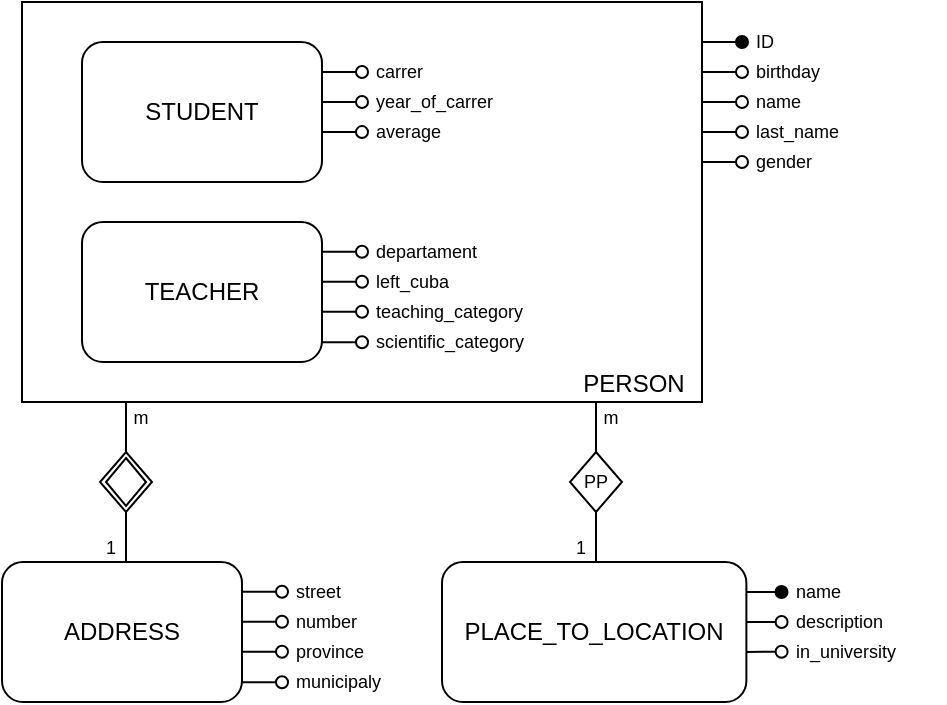 <mxfile version="15.8.7" type="device" pages="3"><diagram id="uFXQQzfU8AIH6Ycmhag1" name="DER"><mxGraphModel dx="676" dy="421" grid="1" gridSize="1" guides="1" tooltips="1" connect="1" arrows="1" fold="1" page="1" pageScale="1" pageWidth="850" pageHeight="1100" math="0" shadow="0"><root><mxCell id="0"/><mxCell id="1" parent="0"/><mxCell id="n5v5q2490240LerTY95R-4" value="PERSON&amp;nbsp;&amp;nbsp;" style="rounded=0;whiteSpace=wrap;html=1;verticalAlign=bottom;align=right;" vertex="1" parent="1"><mxGeometry x="260" y="120" width="340" height="200" as="geometry"/></mxCell><mxCell id="n5v5q2490240LerTY95R-32" value="" style="group;" vertex="1" connectable="0" parent="1"><mxGeometry x="290" y="230" width="205" height="70" as="geometry"/></mxCell><mxCell id="n5v5q2490240LerTY95R-17" value="" style="group;" vertex="1" connectable="0" parent="n5v5q2490240LerTY95R-32"><mxGeometry width="140" height="70" as="geometry"/></mxCell><mxCell id="n5v5q2490240LerTY95R-3" value="TEACHER" style="rounded=1;whiteSpace=wrap;html=1;verticalAlign=middle;align=center;" vertex="1" parent="n5v5q2490240LerTY95R-17"><mxGeometry width="120" height="70" as="geometry"/></mxCell><mxCell id="n5v5q2490240LerTY95R-10" style="edgeStyle=orthogonalEdgeStyle;rounded=0;orthogonalLoop=1;jettySize=auto;html=1;exitX=1;exitY=0.25;exitDx=0;exitDy=0;endArrow=oval;endFill=0;" edge="1" parent="n5v5q2490240LerTY95R-17"><mxGeometry relative="1" as="geometry"><mxPoint x="140" y="14.891" as="targetPoint"/><mxPoint x="120" y="14.91" as="sourcePoint"/><Array as="points"><mxPoint x="120" y="15"/><mxPoint x="120" y="15"/></Array></mxGeometry></mxCell><mxCell id="n5v5q2490240LerTY95R-11" style="edgeStyle=orthogonalEdgeStyle;rounded=0;orthogonalLoop=1;jettySize=auto;html=1;exitX=1;exitY=0.5;exitDx=0;exitDy=0;endArrow=oval;endFill=0;" edge="1" parent="n5v5q2490240LerTY95R-17"><mxGeometry relative="1" as="geometry"><mxPoint x="140" y="29.842" as="targetPoint"/><mxPoint x="120" y="29.91" as="sourcePoint"/></mxGeometry></mxCell><mxCell id="n5v5q2490240LerTY95R-12" style="edgeStyle=orthogonalEdgeStyle;rounded=0;orthogonalLoop=1;jettySize=auto;html=1;exitX=1;exitY=0.75;exitDx=0;exitDy=0;endArrow=oval;endFill=0;" edge="1" parent="n5v5q2490240LerTY95R-17"><mxGeometry relative="1" as="geometry"><mxPoint x="140" y="44.988" as="targetPoint"/><mxPoint x="120" y="44.91" as="sourcePoint"/></mxGeometry></mxCell><mxCell id="n5v5q2490240LerTY95R-13" style="edgeStyle=orthogonalEdgeStyle;rounded=0;orthogonalLoop=1;jettySize=auto;html=1;exitX=1;exitY=0.5;exitDx=0;exitDy=0;endArrow=oval;endFill=0;" edge="1" parent="n5v5q2490240LerTY95R-17"><mxGeometry relative="1" as="geometry"><mxPoint x="140" y="60.002" as="targetPoint"/><mxPoint x="120" y="60.07" as="sourcePoint"/></mxGeometry></mxCell><mxCell id="n5v5q2490240LerTY95R-31" value="" style="group;" vertex="1" connectable="0" parent="n5v5q2490240LerTY95R-32"><mxGeometry x="145" y="10" width="60" height="60" as="geometry"/></mxCell><mxCell id="n5v5q2490240LerTY95R-23" value="departament" style="text;html=1;align=left;verticalAlign=middle;whiteSpace=wrap;rounded=0;fontSize=9;" vertex="1" parent="n5v5q2490240LerTY95R-31"><mxGeometry width="60" height="10" as="geometry"/></mxCell><mxCell id="n5v5q2490240LerTY95R-24" value="teaching_category" style="text;html=1;align=left;verticalAlign=middle;whiteSpace=wrap;rounded=0;fontSize=9;" vertex="1" parent="n5v5q2490240LerTY95R-31"><mxGeometry y="30" width="60" height="10" as="geometry"/></mxCell><mxCell id="n5v5q2490240LerTY95R-25" value="left_cuba" style="text;html=1;align=left;verticalAlign=middle;whiteSpace=wrap;rounded=0;fontSize=9;" vertex="1" parent="n5v5q2490240LerTY95R-31"><mxGeometry y="10" width="60" height="20" as="geometry"/></mxCell><mxCell id="n5v5q2490240LerTY95R-26" value="scientific_category" style="text;html=1;align=left;verticalAlign=middle;whiteSpace=wrap;rounded=0;fontSize=9;" vertex="1" parent="n5v5q2490240LerTY95R-31"><mxGeometry y="40" width="60" height="20" as="geometry"/></mxCell><mxCell id="n5v5q2490240LerTY95R-34" value="" style="group;" vertex="1" connectable="0" parent="1"><mxGeometry x="290" y="140" width="205" height="70" as="geometry"/></mxCell><mxCell id="n5v5q2490240LerTY95R-18" value="" style="group;" vertex="1" connectable="0" parent="n5v5q2490240LerTY95R-34"><mxGeometry width="140" height="70" as="geometry"/></mxCell><mxCell id="n5v5q2490240LerTY95R-2" value="STUDENT" style="rounded=1;whiteSpace=wrap;html=1;align=center;verticalAlign=middle;" vertex="1" parent="n5v5q2490240LerTY95R-18"><mxGeometry width="120" height="70" as="geometry"/></mxCell><mxCell id="n5v5q2490240LerTY95R-14" style="edgeStyle=orthogonalEdgeStyle;rounded=0;orthogonalLoop=1;jettySize=auto;html=1;exitX=1;exitY=0.25;exitDx=0;exitDy=0;endArrow=oval;endFill=0;" edge="1" parent="n5v5q2490240LerTY95R-18"><mxGeometry relative="1" as="geometry"><mxPoint x="140" y="14.941" as="targetPoint"/><mxPoint x="120" y="14.96" as="sourcePoint"/><Array as="points"><mxPoint x="140" y="14.96"/><mxPoint x="140" y="14.96"/></Array></mxGeometry></mxCell><mxCell id="n5v5q2490240LerTY95R-15" style="edgeStyle=orthogonalEdgeStyle;rounded=0;orthogonalLoop=1;jettySize=auto;html=1;exitX=1;exitY=0.5;exitDx=0;exitDy=0;endArrow=oval;endFill=0;" edge="1" parent="n5v5q2490240LerTY95R-18"><mxGeometry relative="1" as="geometry"><mxPoint x="140" y="29.892" as="targetPoint"/><mxPoint x="120" y="29.96" as="sourcePoint"/></mxGeometry></mxCell><mxCell id="n5v5q2490240LerTY95R-16" style="edgeStyle=orthogonalEdgeStyle;rounded=0;orthogonalLoop=1;jettySize=auto;html=1;exitX=1;exitY=0.75;exitDx=0;exitDy=0;endArrow=oval;endFill=0;" edge="1" parent="n5v5q2490240LerTY95R-18"><mxGeometry relative="1" as="geometry"><mxPoint x="140" y="45.038" as="targetPoint"/><mxPoint x="120" y="44.96" as="sourcePoint"/></mxGeometry></mxCell><mxCell id="n5v5q2490240LerTY95R-33" value="" style="group;" vertex="1" connectable="0" parent="n5v5q2490240LerTY95R-34"><mxGeometry x="145" y="10" width="60" height="40" as="geometry"/></mxCell><mxCell id="n5v5q2490240LerTY95R-20" value="carrer" style="text;html=1;align=left;verticalAlign=middle;whiteSpace=wrap;rounded=0;fontSize=9;" vertex="1" parent="n5v5q2490240LerTY95R-33"><mxGeometry width="60" height="10" as="geometry"/></mxCell><mxCell id="n5v5q2490240LerTY95R-27" value="average" style="text;html=1;align=left;verticalAlign=middle;whiteSpace=wrap;rounded=0;fontSize=9;" vertex="1" parent="n5v5q2490240LerTY95R-33"><mxGeometry y="30" width="60" height="10" as="geometry"/></mxCell><mxCell id="n5v5q2490240LerTY95R-28" value="year_of_carrer" style="text;html=1;align=left;verticalAlign=middle;whiteSpace=wrap;rounded=0;fontSize=9;" vertex="1" parent="n5v5q2490240LerTY95R-33"><mxGeometry y="10" width="60" height="20" as="geometry"/></mxCell><mxCell id="n5v5q2490240LerTY95R-48" value="" style="group;" vertex="1" connectable="0" parent="1"><mxGeometry x="250" y="400" width="205" height="70" as="geometry"/></mxCell><mxCell id="n5v5q2490240LerTY95R-36" value="" style="group;" vertex="1" connectable="0" parent="n5v5q2490240LerTY95R-48"><mxGeometry width="140" height="70" as="geometry"/></mxCell><mxCell id="n5v5q2490240LerTY95R-37" value="ADDRESS" style="rounded=1;whiteSpace=wrap;html=1;verticalAlign=middle;align=center;" vertex="1" parent="n5v5q2490240LerTY95R-36"><mxGeometry width="120" height="70" as="geometry"/></mxCell><mxCell id="n5v5q2490240LerTY95R-38" style="edgeStyle=orthogonalEdgeStyle;rounded=0;orthogonalLoop=1;jettySize=auto;html=1;exitX=1;exitY=0.25;exitDx=0;exitDy=0;endArrow=oval;endFill=0;" edge="1" parent="n5v5q2490240LerTY95R-36"><mxGeometry relative="1" as="geometry"><mxPoint x="140" y="14.891" as="targetPoint"/><mxPoint x="120" y="14.91" as="sourcePoint"/><Array as="points"><mxPoint x="120" y="15"/><mxPoint x="120" y="15"/></Array></mxGeometry></mxCell><mxCell id="n5v5q2490240LerTY95R-39" style="edgeStyle=orthogonalEdgeStyle;rounded=0;orthogonalLoop=1;jettySize=auto;html=1;exitX=1;exitY=0.5;exitDx=0;exitDy=0;endArrow=oval;endFill=0;" edge="1" parent="n5v5q2490240LerTY95R-36"><mxGeometry relative="1" as="geometry"><mxPoint x="140" y="29.842" as="targetPoint"/><mxPoint x="120" y="29.91" as="sourcePoint"/></mxGeometry></mxCell><mxCell id="n5v5q2490240LerTY95R-40" style="edgeStyle=orthogonalEdgeStyle;rounded=0;orthogonalLoop=1;jettySize=auto;html=1;exitX=1;exitY=0.75;exitDx=0;exitDy=0;endArrow=oval;endFill=0;" edge="1" parent="n5v5q2490240LerTY95R-36"><mxGeometry relative="1" as="geometry"><mxPoint x="140" y="44.988" as="targetPoint"/><mxPoint x="120" y="44.91" as="sourcePoint"/></mxGeometry></mxCell><mxCell id="n5v5q2490240LerTY95R-41" style="edgeStyle=orthogonalEdgeStyle;rounded=0;orthogonalLoop=1;jettySize=auto;html=1;exitX=1;exitY=0.5;exitDx=0;exitDy=0;endArrow=oval;endFill=0;" edge="1" parent="n5v5q2490240LerTY95R-36"><mxGeometry relative="1" as="geometry"><mxPoint x="140" y="60.002" as="targetPoint"/><mxPoint x="120" y="60.07" as="sourcePoint"/></mxGeometry></mxCell><mxCell id="n5v5q2490240LerTY95R-47" value="" style="group;" vertex="1" connectable="0" parent="n5v5q2490240LerTY95R-48"><mxGeometry x="145" y="10" width="60" height="60" as="geometry"/></mxCell><mxCell id="n5v5q2490240LerTY95R-43" value="street" style="text;html=1;align=left;verticalAlign=middle;whiteSpace=wrap;rounded=0;fontSize=9;" vertex="1" parent="n5v5q2490240LerTY95R-47"><mxGeometry width="60" height="10" as="geometry"/></mxCell><mxCell id="n5v5q2490240LerTY95R-44" value="province" style="text;html=1;align=left;verticalAlign=middle;whiteSpace=wrap;rounded=0;fontSize=9;" vertex="1" parent="n5v5q2490240LerTY95R-47"><mxGeometry y="30" width="60" height="10" as="geometry"/></mxCell><mxCell id="n5v5q2490240LerTY95R-45" value="number" style="text;html=1;align=left;verticalAlign=middle;whiteSpace=wrap;rounded=0;fontSize=9;" vertex="1" parent="n5v5q2490240LerTY95R-47"><mxGeometry y="10" width="60" height="20" as="geometry"/></mxCell><mxCell id="n5v5q2490240LerTY95R-46" value="municipaly" style="text;html=1;align=left;verticalAlign=middle;whiteSpace=wrap;rounded=0;fontSize=9;" vertex="1" parent="n5v5q2490240LerTY95R-47"><mxGeometry y="40" width="60" height="20" as="geometry"/></mxCell><mxCell id="n5v5q2490240LerTY95R-53" style="edgeStyle=orthogonalEdgeStyle;rounded=0;orthogonalLoop=1;jettySize=auto;html=1;exitX=1;exitY=0.25;exitDx=0;exitDy=0;fontSize=9;endArrow=oval;endFill=0;" edge="1" parent="1"><mxGeometry relative="1" as="geometry"><mxPoint x="620" y="185" as="targetPoint"/><mxPoint x="600" y="185" as="sourcePoint"/></mxGeometry></mxCell><mxCell id="n5v5q2490240LerTY95R-54" style="edgeStyle=orthogonalEdgeStyle;rounded=0;orthogonalLoop=1;jettySize=auto;html=1;exitX=1;exitY=0.25;exitDx=0;exitDy=0;fontSize=9;endArrow=oval;endFill=0;" edge="1" parent="1"><mxGeometry relative="1" as="geometry"><mxPoint x="620" y="155" as="targetPoint"/><mxPoint x="600" y="155" as="sourcePoint"/></mxGeometry></mxCell><mxCell id="n5v5q2490240LerTY95R-55" style="edgeStyle=orthogonalEdgeStyle;rounded=0;orthogonalLoop=1;jettySize=auto;html=1;exitX=1;exitY=0.25;exitDx=0;exitDy=0;fontSize=9;endArrow=oval;endFill=0;" edge="1" parent="1"><mxGeometry relative="1" as="geometry"><mxPoint x="620" y="200" as="targetPoint"/><mxPoint x="600" y="200" as="sourcePoint"/></mxGeometry></mxCell><mxCell id="n5v5q2490240LerTY95R-56" style="edgeStyle=orthogonalEdgeStyle;rounded=0;orthogonalLoop=1;jettySize=auto;html=1;exitX=1;exitY=0.25;exitDx=0;exitDy=0;fontSize=9;endArrow=oval;endFill=0;" edge="1" parent="1"><mxGeometry relative="1" as="geometry"><mxPoint x="620" y="170" as="targetPoint"/><mxPoint x="600" y="170" as="sourcePoint"/></mxGeometry></mxCell><mxCell id="n5v5q2490240LerTY95R-57" style="edgeStyle=orthogonalEdgeStyle;rounded=0;orthogonalLoop=1;jettySize=auto;html=1;exitX=1;exitY=0.25;exitDx=0;exitDy=0;fontSize=9;endArrow=oval;endFill=1;" edge="1" parent="1"><mxGeometry relative="1" as="geometry"><mxPoint x="620" y="140" as="targetPoint"/><mxPoint x="600" y="140" as="sourcePoint"/></mxGeometry></mxCell><mxCell id="n5v5q2490240LerTY95R-58" value="name" style="text;html=1;align=left;verticalAlign=middle;whiteSpace=wrap;rounded=0;fontSize=9;" vertex="1" parent="1"><mxGeometry x="625" y="160" width="60" height="20" as="geometry"/></mxCell><mxCell id="n5v5q2490240LerTY95R-59" value="gender" style="text;html=1;align=left;verticalAlign=middle;whiteSpace=wrap;rounded=0;fontSize=9;" vertex="1" parent="1"><mxGeometry x="625" y="190" width="60" height="20" as="geometry"/></mxCell><mxCell id="n5v5q2490240LerTY95R-61" value="ID" style="text;html=1;align=left;verticalAlign=middle;whiteSpace=wrap;rounded=0;fontSize=9;" vertex="1" parent="1"><mxGeometry x="625" y="130" width="60" height="20" as="geometry"/></mxCell><mxCell id="n5v5q2490240LerTY95R-62" value="birthday" style="text;html=1;align=left;verticalAlign=middle;whiteSpace=wrap;rounded=0;fontSize=9;" vertex="1" parent="1"><mxGeometry x="625" y="150" width="60" height="10" as="geometry"/></mxCell><mxCell id="n5v5q2490240LerTY95R-63" value="last_name" style="text;html=1;align=left;verticalAlign=middle;whiteSpace=wrap;rounded=0;fontSize=9;" vertex="1" parent="1"><mxGeometry x="625" y="180" width="60" height="10" as="geometry"/></mxCell><mxCell id="n5v5q2490240LerTY95R-89" value="" style="group;" vertex="1" connectable="0" parent="1"><mxGeometry x="470" y="400" width="251.098" height="70" as="geometry"/></mxCell><mxCell id="n5v5q2490240LerTY95R-86" value="" style="group;" vertex="1" connectable="0" parent="n5v5q2490240LerTY95R-89"><mxGeometry x="175" y="10" width="76.098" height="40" as="geometry"/></mxCell><mxCell id="n5v5q2490240LerTY95R-83" value="name" style="text;html=1;align=left;verticalAlign=middle;whiteSpace=wrap;rounded=0;fontSize=9;" vertex="1" parent="n5v5q2490240LerTY95R-86"><mxGeometry width="76.098" height="10" as="geometry"/></mxCell><mxCell id="n5v5q2490240LerTY95R-84" value="in_university" style="text;html=1;align=left;verticalAlign=middle;whiteSpace=wrap;rounded=0;fontSize=9;" vertex="1" parent="n5v5q2490240LerTY95R-86"><mxGeometry y="30" width="76.098" height="10" as="geometry"/></mxCell><mxCell id="n5v5q2490240LerTY95R-85" value="description" style="text;html=1;align=left;verticalAlign=middle;whiteSpace=wrap;rounded=0;fontSize=9;" vertex="1" parent="n5v5q2490240LerTY95R-86"><mxGeometry y="10" width="76.098" height="20" as="geometry"/></mxCell><mxCell id="n5v5q2490240LerTY95R-88" value="" style="group;" vertex="1" connectable="0" parent="n5v5q2490240LerTY95R-89"><mxGeometry width="169.761" height="70" as="geometry"/></mxCell><mxCell id="n5v5q2490240LerTY95R-78" value="PLACE_TO_LOCATION" style="rounded=1;whiteSpace=wrap;html=1;align=center;verticalAlign=middle;" vertex="1" parent="n5v5q2490240LerTY95R-88"><mxGeometry width="152.195" height="70" as="geometry"/></mxCell><mxCell id="n5v5q2490240LerTY95R-87" value="" style="group;" vertex="1" connectable="0" parent="n5v5q2490240LerTY95R-88"><mxGeometry x="152.2" y="14.96" width="17.561" height="30.018" as="geometry"/></mxCell><mxCell id="n5v5q2490240LerTY95R-79" style="edgeStyle=orthogonalEdgeStyle;rounded=0;orthogonalLoop=1;jettySize=auto;html=1;endArrow=oval;endFill=1;" edge="1" parent="n5v5q2490240LerTY95R-87"><mxGeometry relative="1" as="geometry"><mxPoint x="17.561" y="-0.019" as="targetPoint"/><mxPoint y="0.04" as="sourcePoint"/><Array as="points"><mxPoint x="17.561"/><mxPoint x="17.561"/></Array></mxGeometry></mxCell><mxCell id="n5v5q2490240LerTY95R-80" style="edgeStyle=orthogonalEdgeStyle;rounded=0;orthogonalLoop=1;jettySize=auto;html=1;endArrow=oval;endFill=0;" edge="1" parent="n5v5q2490240LerTY95R-87"><mxGeometry relative="1" as="geometry"><mxPoint x="17.561" y="14.982" as="targetPoint"/><mxPoint y="15.09" as="sourcePoint"/></mxGeometry></mxCell><mxCell id="n5v5q2490240LerTY95R-81" style="edgeStyle=orthogonalEdgeStyle;rounded=0;orthogonalLoop=1;jettySize=auto;html=1;endArrow=oval;endFill=0;" edge="1" parent="n5v5q2490240LerTY95R-87"><mxGeometry relative="1" as="geometry"><mxPoint x="17.561" y="30.018" as="targetPoint"/><mxPoint y="29.98" as="sourcePoint"/></mxGeometry></mxCell><mxCell id="n5v5q2490240LerTY95R-124" value="" style="group;" vertex="1" connectable="0" parent="1"><mxGeometry x="532" y="320" width="30" height="80" as="geometry"/></mxCell><mxCell id="n5v5q2490240LerTY95R-125" value="m" style="text;html=1;align=center;verticalAlign=middle;whiteSpace=wrap;rounded=0;fontSize=9;" vertex="1" parent="n5v5q2490240LerTY95R-124"><mxGeometry x="15" width="15" height="15" as="geometry"/></mxCell><mxCell id="n5v5q2490240LerTY95R-126" value="" style="group;" vertex="1" connectable="0" parent="n5v5q2490240LerTY95R-124"><mxGeometry x="2" y="25" width="26" height="30" as="geometry"/></mxCell><mxCell id="n5v5q2490240LerTY95R-127" value="PP" style="rhombus;whiteSpace=wrap;html=1;fontSize=9;" vertex="1" parent="n5v5q2490240LerTY95R-126"><mxGeometry width="26" height="30" as="geometry"/></mxCell><mxCell id="n5v5q2490240LerTY95R-128" value="1" style="text;html=1;align=center;verticalAlign=middle;whiteSpace=wrap;rounded=0;fontSize=9;" vertex="1" parent="n5v5q2490240LerTY95R-124"><mxGeometry y="65" width="15" height="15" as="geometry"/></mxCell><mxCell id="n5v5q2490240LerTY95R-129" style="edgeStyle=orthogonalEdgeStyle;rounded=0;orthogonalLoop=1;jettySize=auto;html=1;exitX=0.5;exitY=1;exitDx=0;exitDy=0;fontSize=9;endArrow=none;endFill=0;startArrow=none;entryX=1;entryY=1;entryDx=0;entryDy=0;" edge="1" parent="n5v5q2490240LerTY95R-124" source="n5v5q2490240LerTY95R-127" target="n5v5q2490240LerTY95R-128"><mxGeometry relative="1" as="geometry"><mxPoint x="-15" y="70.0" as="targetPoint"/></mxGeometry></mxCell><mxCell id="n5v5q2490240LerTY95R-130" value="" style="edgeStyle=orthogonalEdgeStyle;rounded=0;orthogonalLoop=1;jettySize=auto;html=1;entryX=0.5;entryY=0;entryDx=0;entryDy=0;fontSize=9;endArrow=none;endFill=0;" edge="1" parent="1" target="n5v5q2490240LerTY95R-127"><mxGeometry relative="1" as="geometry"><mxPoint x="547" y="320" as="sourcePoint"/><mxPoint x="441.997" y="397" as="targetPoint"/><Array as="points"><mxPoint x="547" y="320"/></Array></mxGeometry></mxCell><mxCell id="n5v5q2490240LerTY95R-136" value="" style="group;" vertex="1" connectable="0" parent="1"><mxGeometry x="299" y="320" width="28" height="80" as="geometry"/></mxCell><mxCell id="n5v5q2490240LerTY95R-116" value="" style="edgeStyle=orthogonalEdgeStyle;rounded=0;orthogonalLoop=1;jettySize=auto;html=1;entryX=0.5;entryY=0;entryDx=0;entryDy=0;fontSize=9;endArrow=none;endFill=0;" edge="1" parent="n5v5q2490240LerTY95R-136" target="n5v5q2490240LerTY95R-113"><mxGeometry relative="1" as="geometry"><mxPoint x="13" as="sourcePoint"/><mxPoint x="-92.003" y="77" as="targetPoint"/><Array as="points"><mxPoint x="13"/></Array></mxGeometry></mxCell><mxCell id="n5v5q2490240LerTY95R-112" value="" style="group;shadow=0;rounded=0;sketch=0;" vertex="1" connectable="0" parent="n5v5q2490240LerTY95R-136"><mxGeometry y="25" width="26" height="30" as="geometry"/></mxCell><mxCell id="n5v5q2490240LerTY95R-113" value="" style="rhombus;whiteSpace=wrap;html=1;fontSize=9;" vertex="1" parent="n5v5q2490240LerTY95R-112"><mxGeometry width="26" height="30" as="geometry"/></mxCell><mxCell id="n5v5q2490240LerTY95R-134" value="" style="group;shadow=0;rounded=0;sketch=0;" vertex="1" connectable="0" parent="n5v5q2490240LerTY95R-112"><mxGeometry x="3" y="3" width="20" height="24" as="geometry"/></mxCell><mxCell id="n5v5q2490240LerTY95R-135" value="" style="rhombus;whiteSpace=wrap;html=1;fontSize=9;" vertex="1" parent="n5v5q2490240LerTY95R-134"><mxGeometry width="20" height="24" as="geometry"/></mxCell><mxCell id="nLhx5XwQkWYy_mrycCoC-2" value="m" style="text;html=1;align=center;verticalAlign=middle;whiteSpace=wrap;rounded=0;fontSize=9;" vertex="1" parent="n5v5q2490240LerTY95R-136"><mxGeometry x="13" width="15" height="15" as="geometry"/></mxCell><mxCell id="nLhx5XwQkWYy_mrycCoC-3" value="" style="group;" vertex="1" connectable="0" parent="n5v5q2490240LerTY95R-136"><mxGeometry x="-2" y="65" width="15" height="15" as="geometry"/></mxCell><mxCell id="n5v5q2490240LerTY95R-115" style="edgeStyle=orthogonalEdgeStyle;rounded=0;orthogonalLoop=1;jettySize=auto;html=1;exitX=0.5;exitY=1;exitDx=0;exitDy=0;fontSize=9;endArrow=none;endFill=0;startArrow=none;entryX=1;entryY=1;entryDx=0;entryDy=0;" edge="1" parent="nLhx5XwQkWYy_mrycCoC-3" source="n5v5q2490240LerTY95R-113"><mxGeometry relative="1" as="geometry"><mxPoint x="15" y="15" as="targetPoint"/></mxGeometry></mxCell><mxCell id="nLhx5XwQkWYy_mrycCoC-1" value="1" style="text;html=1;align=center;verticalAlign=middle;whiteSpace=wrap;rounded=0;fontSize=9;" vertex="1" parent="nLhx5XwQkWYy_mrycCoC-3"><mxGeometry width="15" height="15" as="geometry"/></mxCell></root></mxGraphModel></diagram><diagram id="Ze7V-RysqBH1h-ii8Ryd" name="MER"><mxGraphModel dx="676" dy="421" grid="1" gridSize="5" guides="1" tooltips="1" connect="1" arrows="1" fold="1" page="1" pageScale="1" pageWidth="850" pageHeight="1100" math="0" shadow="0"><root><mxCell id="0hAUVrPzK2cMa3V9azl_-0"/><mxCell id="0hAUVrPzK2cMa3V9azl_-1" parent="0hAUVrPzK2cMa3V9azl_-0"/><mxCell id="GYb40vhu_IEEelCMx0gu-53" value="&lt;span style=&quot;font-size: 9px&quot;&gt;PERSON&amp;nbsp;&amp;nbsp;&lt;/span&gt;" style="rounded=1;whiteSpace=wrap;html=1;shadow=0;sketch=0;fontSize=5;align=right;" vertex="1" parent="0hAUVrPzK2cMa3V9azl_-1"><mxGeometry x="75" y="25" width="65" height="20" as="geometry"/></mxCell><mxCell id="GYb40vhu_IEEelCMx0gu-55" value="&lt;span style=&quot;font-size: 9px&quot;&gt;&amp;nbsp; &lt;u style=&quot;font-weight: bold&quot;&gt;ID&lt;/u&gt;&lt;/span&gt;&lt;span style=&quot;font-size: 9px&quot;&gt;, birthday, name, last_name, gender&lt;/span&gt;" style="rounded=1;whiteSpace=wrap;html=1;shadow=0;sketch=0;fontSize=5;align=left;" vertex="1" parent="0hAUVrPzK2cMa3V9azl_-1"><mxGeometry x="140" y="25" width="275" height="20" as="geometry"/></mxCell><mxCell id="GYb40vhu_IEEelCMx0gu-56" value="&lt;span style=&quot;font-size: 9px&quot;&gt;TEACHER&lt;/span&gt;&lt;span style=&quot;font-size: 9px ; text-align: left&quot;&gt;&amp;nbsp;&amp;nbsp;&lt;/span&gt;" style="rounded=1;whiteSpace=wrap;html=1;shadow=0;sketch=0;fontSize=5;align=right;" vertex="1" parent="0hAUVrPzK2cMa3V9azl_-1"><mxGeometry x="75" y="55" width="65" height="20" as="geometry"/></mxCell><mxCell id="GYb40vhu_IEEelCMx0gu-57" value="&lt;span style=&quot;font-size: 9px&quot;&gt;&amp;nbsp;&amp;nbsp;&lt;/span&gt;&lt;b style=&quot;font-size: 9px&quot;&gt;&lt;u&gt;ID&lt;/u&gt;&lt;/b&gt;&lt;span style=&quot;font-size: 9px&quot;&gt;, departament, left_cuba, teaching_category, scientific_category&lt;/span&gt;" style="rounded=1;whiteSpace=wrap;html=1;shadow=0;sketch=0;fontSize=5;align=left;" vertex="1" parent="0hAUVrPzK2cMa3V9azl_-1"><mxGeometry x="140" y="55" width="275" height="20" as="geometry"/></mxCell><mxCell id="GYb40vhu_IEEelCMx0gu-58" value="&lt;span style=&quot;font-size: 9px&quot;&gt;STUDENT&amp;nbsp;&amp;nbsp;&lt;/span&gt;" style="rounded=1;whiteSpace=wrap;html=1;shadow=0;sketch=0;fontSize=5;align=right;" vertex="1" parent="0hAUVrPzK2cMa3V9azl_-1"><mxGeometry x="75" y="85" width="65" height="20" as="geometry"/></mxCell><mxCell id="GYb40vhu_IEEelCMx0gu-59" value="&lt;span style=&quot;font-size: 9px&quot;&gt;&amp;nbsp;&amp;nbsp;&lt;/span&gt;&lt;b style=&quot;font-size: 9px&quot;&gt;&lt;u&gt;ID&lt;/u&gt;&lt;/b&gt;&lt;span style=&quot;font-size: 9px&quot;&gt;, carrer, year_of_carrer, average&lt;/span&gt;" style="rounded=1;whiteSpace=wrap;html=1;shadow=0;sketch=0;fontSize=5;align=left;" vertex="1" parent="0hAUVrPzK2cMa3V9azl_-1"><mxGeometry x="140" y="85" width="275" height="20" as="geometry"/></mxCell><mxCell id="GYb40vhu_IEEelCMx0gu-60" value="&lt;span style=&quot;font-size: 9px&quot;&gt;ADDRESS&amp;nbsp;&amp;nbsp;&lt;/span&gt;" style="rounded=1;whiteSpace=wrap;html=1;shadow=0;sketch=0;fontSize=5;align=right;" vertex="1" parent="0hAUVrPzK2cMa3V9azl_-1"><mxGeometry x="75" y="115" width="65" height="20" as="geometry"/></mxCell><mxCell id="GYb40vhu_IEEelCMx0gu-61" value="&lt;span style=&quot;font-size: 9px&quot;&gt;&amp;nbsp;&amp;nbsp;&lt;/span&gt;&lt;b style=&quot;font-size: 9px&quot;&gt;&lt;u&gt;ID&lt;/u&gt;&lt;/b&gt;&lt;span style=&quot;font-size: 9px&quot;&gt;, street, number, province, municipaly&lt;/span&gt;" style="rounded=1;whiteSpace=wrap;html=1;shadow=0;sketch=0;fontSize=5;align=left;" vertex="1" parent="0hAUVrPzK2cMa3V9azl_-1"><mxGeometry x="140" y="115" width="275" height="20" as="geometry"/></mxCell><mxCell id="GYb40vhu_IEEelCMx0gu-62" value="&lt;span style=&quot;font-size: 9px&quot;&gt;P. LOCATION&amp;nbsp;&lt;/span&gt;" style="rounded=1;whiteSpace=wrap;html=1;shadow=0;sketch=0;fontSize=5;align=right;" vertex="1" parent="0hAUVrPzK2cMa3V9azl_-1"><mxGeometry x="75" y="145" width="65" height="20" as="geometry"/></mxCell><mxCell id="GYb40vhu_IEEelCMx0gu-63" value="&lt;span style=&quot;font-size: 9px&quot;&gt;&amp;nbsp; &lt;b&gt;&lt;u&gt;name&lt;/u&gt;&lt;/b&gt;&lt;/span&gt;&lt;span style=&quot;font-size: 9px&quot;&gt;, description, in_university&lt;/span&gt;" style="rounded=1;whiteSpace=wrap;html=1;shadow=0;sketch=0;fontSize=5;align=left;" vertex="1" parent="0hAUVrPzK2cMa3V9azl_-1"><mxGeometry x="140" y="145" width="275" height="20" as="geometry"/></mxCell></root></mxGraphModel></diagram><diagram id="4gVhALk8fEz2hFTdKXdc" name="Normalizacion"><mxGraphModel dx="733" dy="764" grid="1" gridSize="10" guides="1" tooltips="1" connect="1" arrows="1" fold="1" page="1" pageScale="1" pageWidth="850" pageHeight="1100" math="0" shadow="0"><root><mxCell id="qYyWZIkSGRt___qE_sfH-0"/><mxCell id="qYyWZIkSGRt___qE_sfH-1" parent="qYyWZIkSGRt___qE_sfH-0"/></root></mxGraphModel></diagram></mxfile>